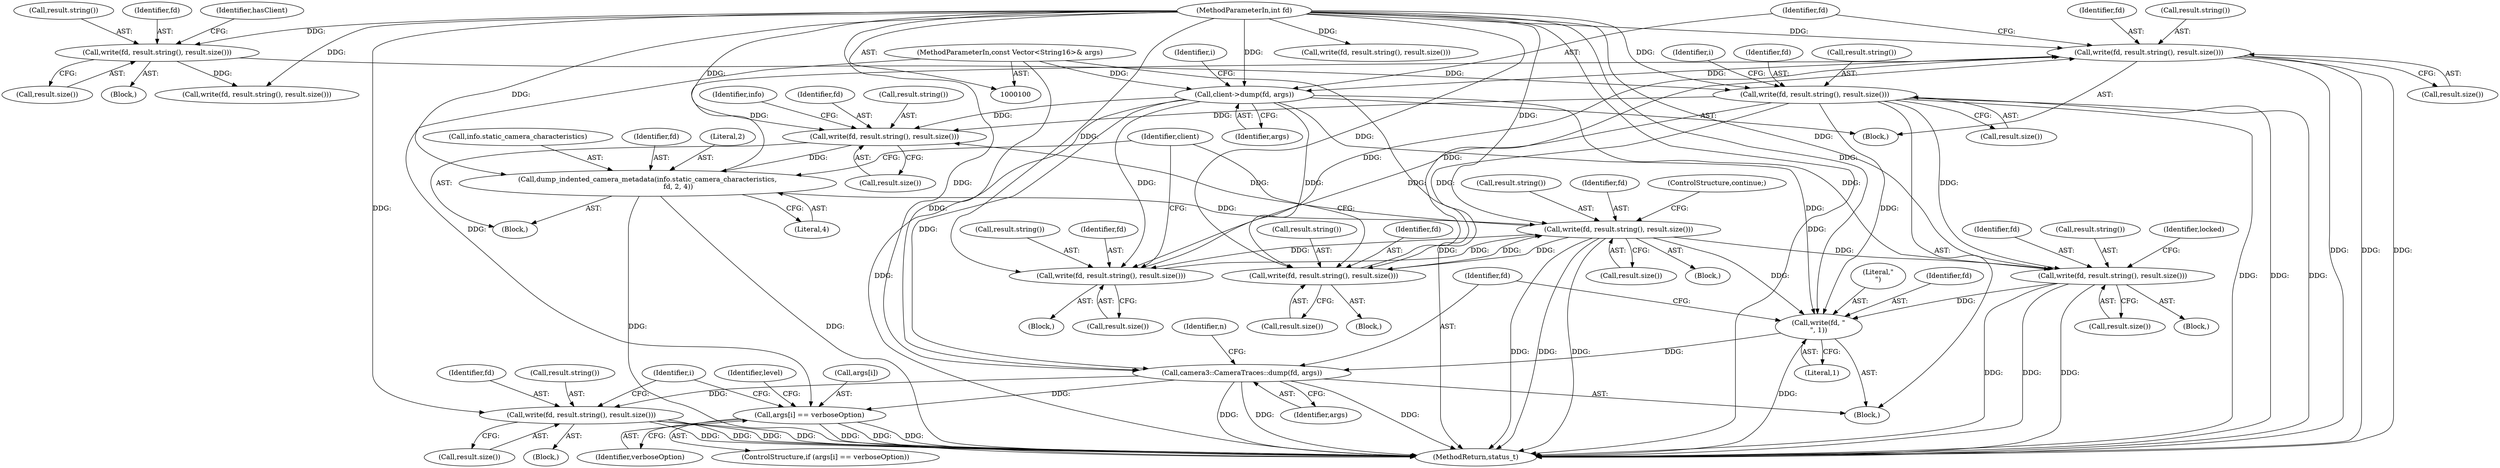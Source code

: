 digraph "0_Android_c9ab2b0bb05a7e19fb057e79b36e232809d70122@API" {
"1000316" [label="(Call,write(fd, result.string(), result.size()))"];
"1000278" [label="(Call,dump_indented_camera_metadata(info.static_camera_characteristics,\n                            fd, 2, 4))"];
"1000274" [label="(Call,write(fd, result.string(), result.size()))"];
"1000188" [label="(Call,write(fd, result.string(), result.size()))"];
"1000133" [label="(Call,write(fd, result.string(), result.size()))"];
"1000101" [label="(MethodParameterIn,int fd)"];
"1000304" [label="(Call,write(fd, result.string(), result.size()))"];
"1000287" [label="(Call,write(fd, result.string(), result.size()))"];
"1000320" [label="(Call,client->dump(fd, args))"];
"1000316" [label="(Call,write(fd, result.string(), result.size()))"];
"1000223" [label="(Call,write(fd, result.string(), result.size()))"];
"1000102" [label="(MethodParameterIn,const Vector<String16>& args)"];
"1000331" [label="(Call,write(fd, result.string(), result.size()))"];
"1000338" [label="(Call,write(fd, \"\n\", 1))"];
"1000342" [label="(Call,camera3::CameraTraces::dump(fd, args))"];
"1000364" [label="(Call,args[i] == verboseOption)"];
"1000383" [label="(Call,write(fd, result.string(), result.size()))"];
"1000116" [label="(Call,write(fd, result.string(), result.size()))"];
"1000226" [label="(Call,result.size())"];
"1000307" [label="(Call,result.size())"];
"1000189" [label="(Identifier,fd)"];
"1000130" [label="(Block,)"];
"1000326" [label="(Block,)"];
"1000343" [label="(Identifier,fd)"];
"1000365" [label="(Call,args[i])"];
"1000274" [label="(Call,write(fd, result.string(), result.size()))"];
"1000385" [label="(Call,result.string())"];
"1000283" [label="(Literal,2)"];
"1000277" [label="(Call,result.size())"];
"1000279" [label="(Call,info.static_camera_characteristics)"];
"1000102" [label="(MethodParameterIn,const Vector<String16>& args)"];
"1000308" [label="(ControlStructure,continue;)"];
"1000220" [label="(Block,)"];
"1000368" [label="(Identifier,verboseOption)"];
"1000101" [label="(MethodParameterIn,int fd)"];
"1000223" [label="(Call,write(fd, result.string(), result.size()))"];
"1000299" [label="(Block,)"];
"1000278" [label="(Call,dump_indented_camera_metadata(info.static_camera_characteristics,\n                            fd, 2, 4))"];
"1000332" [label="(Identifier,fd)"];
"1000288" [label="(Identifier,fd)"];
"1000136" [label="(Call,result.size())"];
"1000340" [label="(Literal,\"\n\")"];
"1000333" [label="(Call,result.string())"];
"1000347" [label="(Identifier,n)"];
"1000286" [label="(Block,)"];
"1000225" [label="(Call,result.string())"];
"1000275" [label="(Identifier,fd)"];
"1000360" [label="(Identifier,i)"];
"1000369" [label="(Block,)"];
"1000293" [label="(Identifier,client)"];
"1000284" [label="(Literal,4)"];
"1000133" [label="(Call,write(fd, result.string(), result.size()))"];
"1000319" [label="(Call,result.size())"];
"1000363" [label="(ControlStructure,if (args[i] == verboseOption))"];
"1000276" [label="(Call,result.string())"];
"1000135" [label="(Call,result.string())"];
"1000191" [label="(Call,result.size())"];
"1000304" [label="(Call,write(fd, result.string(), result.size()))"];
"1000190" [label="(Call,result.string())"];
"1000342" [label="(Call,camera3::CameraTraces::dump(fd, args))"];
"1000322" [label="(Identifier,args)"];
"1000320" [label="(Call,client->dump(fd, args))"];
"1000318" [label="(Call,result.string())"];
"1000389" [label="(MethodReturn,status_t)"];
"1000306" [label="(Call,result.string())"];
"1000383" [label="(Call,write(fd, result.string(), result.size()))"];
"1000282" [label="(Identifier,fd)"];
"1000287" [label="(Call,write(fd, result.string(), result.size()))"];
"1000149" [label="(Call,write(fd, result.string(), result.size()))"];
"1000224" [label="(Identifier,fd)"];
"1000339" [label="(Identifier,fd)"];
"1000344" [label="(Identifier,args)"];
"1000195" [label="(Identifier,i)"];
"1000280" [label="(Identifier,info)"];
"1000317" [label="(Identifier,fd)"];
"1000289" [label="(Call,result.string())"];
"1000334" [label="(Call,result.size())"];
"1000364" [label="(Call,args[i] == verboseOption)"];
"1000336" [label="(Identifier,locked)"];
"1000201" [label="(Identifier,i)"];
"1000321" [label="(Identifier,fd)"];
"1000271" [label="(Block,)"];
"1000134" [label="(Identifier,fd)"];
"1000341" [label="(Literal,1)"];
"1000384" [label="(Identifier,fd)"];
"1000316" [label="(Call,write(fd, result.string(), result.size()))"];
"1000202" [label="(Block,)"];
"1000139" [label="(Identifier,hasClient)"];
"1000331" [label="(Call,write(fd, result.string(), result.size()))"];
"1000338" [label="(Call,write(fd, \"\n\", 1))"];
"1000386" [label="(Call,result.size())"];
"1000373" [label="(Identifier,level)"];
"1000121" [label="(Block,)"];
"1000305" [label="(Identifier,fd)"];
"1000188" [label="(Call,write(fd, result.string(), result.size()))"];
"1000290" [label="(Call,result.size())"];
"1000316" -> "1000202"  [label="AST: "];
"1000316" -> "1000319"  [label="CFG: "];
"1000317" -> "1000316"  [label="AST: "];
"1000318" -> "1000316"  [label="AST: "];
"1000319" -> "1000316"  [label="AST: "];
"1000321" -> "1000316"  [label="CFG: "];
"1000316" -> "1000389"  [label="DDG: "];
"1000316" -> "1000389"  [label="DDG: "];
"1000316" -> "1000389"  [label="DDG: "];
"1000278" -> "1000316"  [label="DDG: "];
"1000287" -> "1000316"  [label="DDG: "];
"1000223" -> "1000316"  [label="DDG: "];
"1000101" -> "1000316"  [label="DDG: "];
"1000316" -> "1000320"  [label="DDG: "];
"1000278" -> "1000271"  [label="AST: "];
"1000278" -> "1000284"  [label="CFG: "];
"1000279" -> "1000278"  [label="AST: "];
"1000282" -> "1000278"  [label="AST: "];
"1000283" -> "1000278"  [label="AST: "];
"1000284" -> "1000278"  [label="AST: "];
"1000293" -> "1000278"  [label="CFG: "];
"1000278" -> "1000389"  [label="DDG: "];
"1000278" -> "1000389"  [label="DDG: "];
"1000274" -> "1000278"  [label="DDG: "];
"1000101" -> "1000278"  [label="DDG: "];
"1000278" -> "1000304"  [label="DDG: "];
"1000274" -> "1000271"  [label="AST: "];
"1000274" -> "1000277"  [label="CFG: "];
"1000275" -> "1000274"  [label="AST: "];
"1000276" -> "1000274"  [label="AST: "];
"1000277" -> "1000274"  [label="AST: "];
"1000280" -> "1000274"  [label="CFG: "];
"1000188" -> "1000274"  [label="DDG: "];
"1000304" -> "1000274"  [label="DDG: "];
"1000320" -> "1000274"  [label="DDG: "];
"1000101" -> "1000274"  [label="DDG: "];
"1000188" -> "1000121"  [label="AST: "];
"1000188" -> "1000191"  [label="CFG: "];
"1000189" -> "1000188"  [label="AST: "];
"1000190" -> "1000188"  [label="AST: "];
"1000191" -> "1000188"  [label="AST: "];
"1000195" -> "1000188"  [label="CFG: "];
"1000188" -> "1000389"  [label="DDG: "];
"1000188" -> "1000389"  [label="DDG: "];
"1000188" -> "1000389"  [label="DDG: "];
"1000133" -> "1000188"  [label="DDG: "];
"1000101" -> "1000188"  [label="DDG: "];
"1000188" -> "1000223"  [label="DDG: "];
"1000188" -> "1000287"  [label="DDG: "];
"1000188" -> "1000331"  [label="DDG: "];
"1000188" -> "1000338"  [label="DDG: "];
"1000133" -> "1000130"  [label="AST: "];
"1000133" -> "1000136"  [label="CFG: "];
"1000134" -> "1000133"  [label="AST: "];
"1000135" -> "1000133"  [label="AST: "];
"1000136" -> "1000133"  [label="AST: "];
"1000139" -> "1000133"  [label="CFG: "];
"1000101" -> "1000133"  [label="DDG: "];
"1000133" -> "1000149"  [label="DDG: "];
"1000101" -> "1000100"  [label="AST: "];
"1000101" -> "1000389"  [label="DDG: "];
"1000101" -> "1000116"  [label="DDG: "];
"1000101" -> "1000149"  [label="DDG: "];
"1000101" -> "1000223"  [label="DDG: "];
"1000101" -> "1000287"  [label="DDG: "];
"1000101" -> "1000304"  [label="DDG: "];
"1000101" -> "1000320"  [label="DDG: "];
"1000101" -> "1000331"  [label="DDG: "];
"1000101" -> "1000338"  [label="DDG: "];
"1000101" -> "1000342"  [label="DDG: "];
"1000101" -> "1000383"  [label="DDG: "];
"1000304" -> "1000299"  [label="AST: "];
"1000304" -> "1000307"  [label="CFG: "];
"1000305" -> "1000304"  [label="AST: "];
"1000306" -> "1000304"  [label="AST: "];
"1000307" -> "1000304"  [label="AST: "];
"1000308" -> "1000304"  [label="CFG: "];
"1000304" -> "1000389"  [label="DDG: "];
"1000304" -> "1000389"  [label="DDG: "];
"1000304" -> "1000389"  [label="DDG: "];
"1000304" -> "1000223"  [label="DDG: "];
"1000304" -> "1000287"  [label="DDG: "];
"1000287" -> "1000304"  [label="DDG: "];
"1000223" -> "1000304"  [label="DDG: "];
"1000304" -> "1000331"  [label="DDG: "];
"1000304" -> "1000338"  [label="DDG: "];
"1000287" -> "1000286"  [label="AST: "];
"1000287" -> "1000290"  [label="CFG: "];
"1000288" -> "1000287"  [label="AST: "];
"1000289" -> "1000287"  [label="AST: "];
"1000290" -> "1000287"  [label="AST: "];
"1000293" -> "1000287"  [label="CFG: "];
"1000320" -> "1000287"  [label="DDG: "];
"1000320" -> "1000202"  [label="AST: "];
"1000320" -> "1000322"  [label="CFG: "];
"1000321" -> "1000320"  [label="AST: "];
"1000322" -> "1000320"  [label="AST: "];
"1000201" -> "1000320"  [label="CFG: "];
"1000320" -> "1000389"  [label="DDG: "];
"1000320" -> "1000223"  [label="DDG: "];
"1000102" -> "1000320"  [label="DDG: "];
"1000320" -> "1000331"  [label="DDG: "];
"1000320" -> "1000338"  [label="DDG: "];
"1000320" -> "1000342"  [label="DDG: "];
"1000223" -> "1000220"  [label="AST: "];
"1000223" -> "1000226"  [label="CFG: "];
"1000224" -> "1000223"  [label="AST: "];
"1000225" -> "1000223"  [label="AST: "];
"1000226" -> "1000223"  [label="AST: "];
"1000293" -> "1000223"  [label="CFG: "];
"1000102" -> "1000100"  [label="AST: "];
"1000102" -> "1000389"  [label="DDG: "];
"1000102" -> "1000342"  [label="DDG: "];
"1000102" -> "1000364"  [label="DDG: "];
"1000331" -> "1000326"  [label="AST: "];
"1000331" -> "1000334"  [label="CFG: "];
"1000332" -> "1000331"  [label="AST: "];
"1000333" -> "1000331"  [label="AST: "];
"1000334" -> "1000331"  [label="AST: "];
"1000336" -> "1000331"  [label="CFG: "];
"1000331" -> "1000389"  [label="DDG: "];
"1000331" -> "1000389"  [label="DDG: "];
"1000331" -> "1000389"  [label="DDG: "];
"1000331" -> "1000338"  [label="DDG: "];
"1000338" -> "1000121"  [label="AST: "];
"1000338" -> "1000341"  [label="CFG: "];
"1000339" -> "1000338"  [label="AST: "];
"1000340" -> "1000338"  [label="AST: "];
"1000341" -> "1000338"  [label="AST: "];
"1000343" -> "1000338"  [label="CFG: "];
"1000338" -> "1000389"  [label="DDG: "];
"1000338" -> "1000342"  [label="DDG: "];
"1000342" -> "1000121"  [label="AST: "];
"1000342" -> "1000344"  [label="CFG: "];
"1000343" -> "1000342"  [label="AST: "];
"1000344" -> "1000342"  [label="AST: "];
"1000347" -> "1000342"  [label="CFG: "];
"1000342" -> "1000389"  [label="DDG: "];
"1000342" -> "1000389"  [label="DDG: "];
"1000342" -> "1000389"  [label="DDG: "];
"1000342" -> "1000364"  [label="DDG: "];
"1000342" -> "1000383"  [label="DDG: "];
"1000364" -> "1000363"  [label="AST: "];
"1000364" -> "1000368"  [label="CFG: "];
"1000365" -> "1000364"  [label="AST: "];
"1000368" -> "1000364"  [label="AST: "];
"1000373" -> "1000364"  [label="CFG: "];
"1000360" -> "1000364"  [label="CFG: "];
"1000364" -> "1000389"  [label="DDG: "];
"1000364" -> "1000389"  [label="DDG: "];
"1000364" -> "1000389"  [label="DDG: "];
"1000383" -> "1000369"  [label="AST: "];
"1000383" -> "1000386"  [label="CFG: "];
"1000384" -> "1000383"  [label="AST: "];
"1000385" -> "1000383"  [label="AST: "];
"1000386" -> "1000383"  [label="AST: "];
"1000360" -> "1000383"  [label="CFG: "];
"1000383" -> "1000389"  [label="DDG: "];
"1000383" -> "1000389"  [label="DDG: "];
"1000383" -> "1000389"  [label="DDG: "];
"1000383" -> "1000389"  [label="DDG: "];
}
